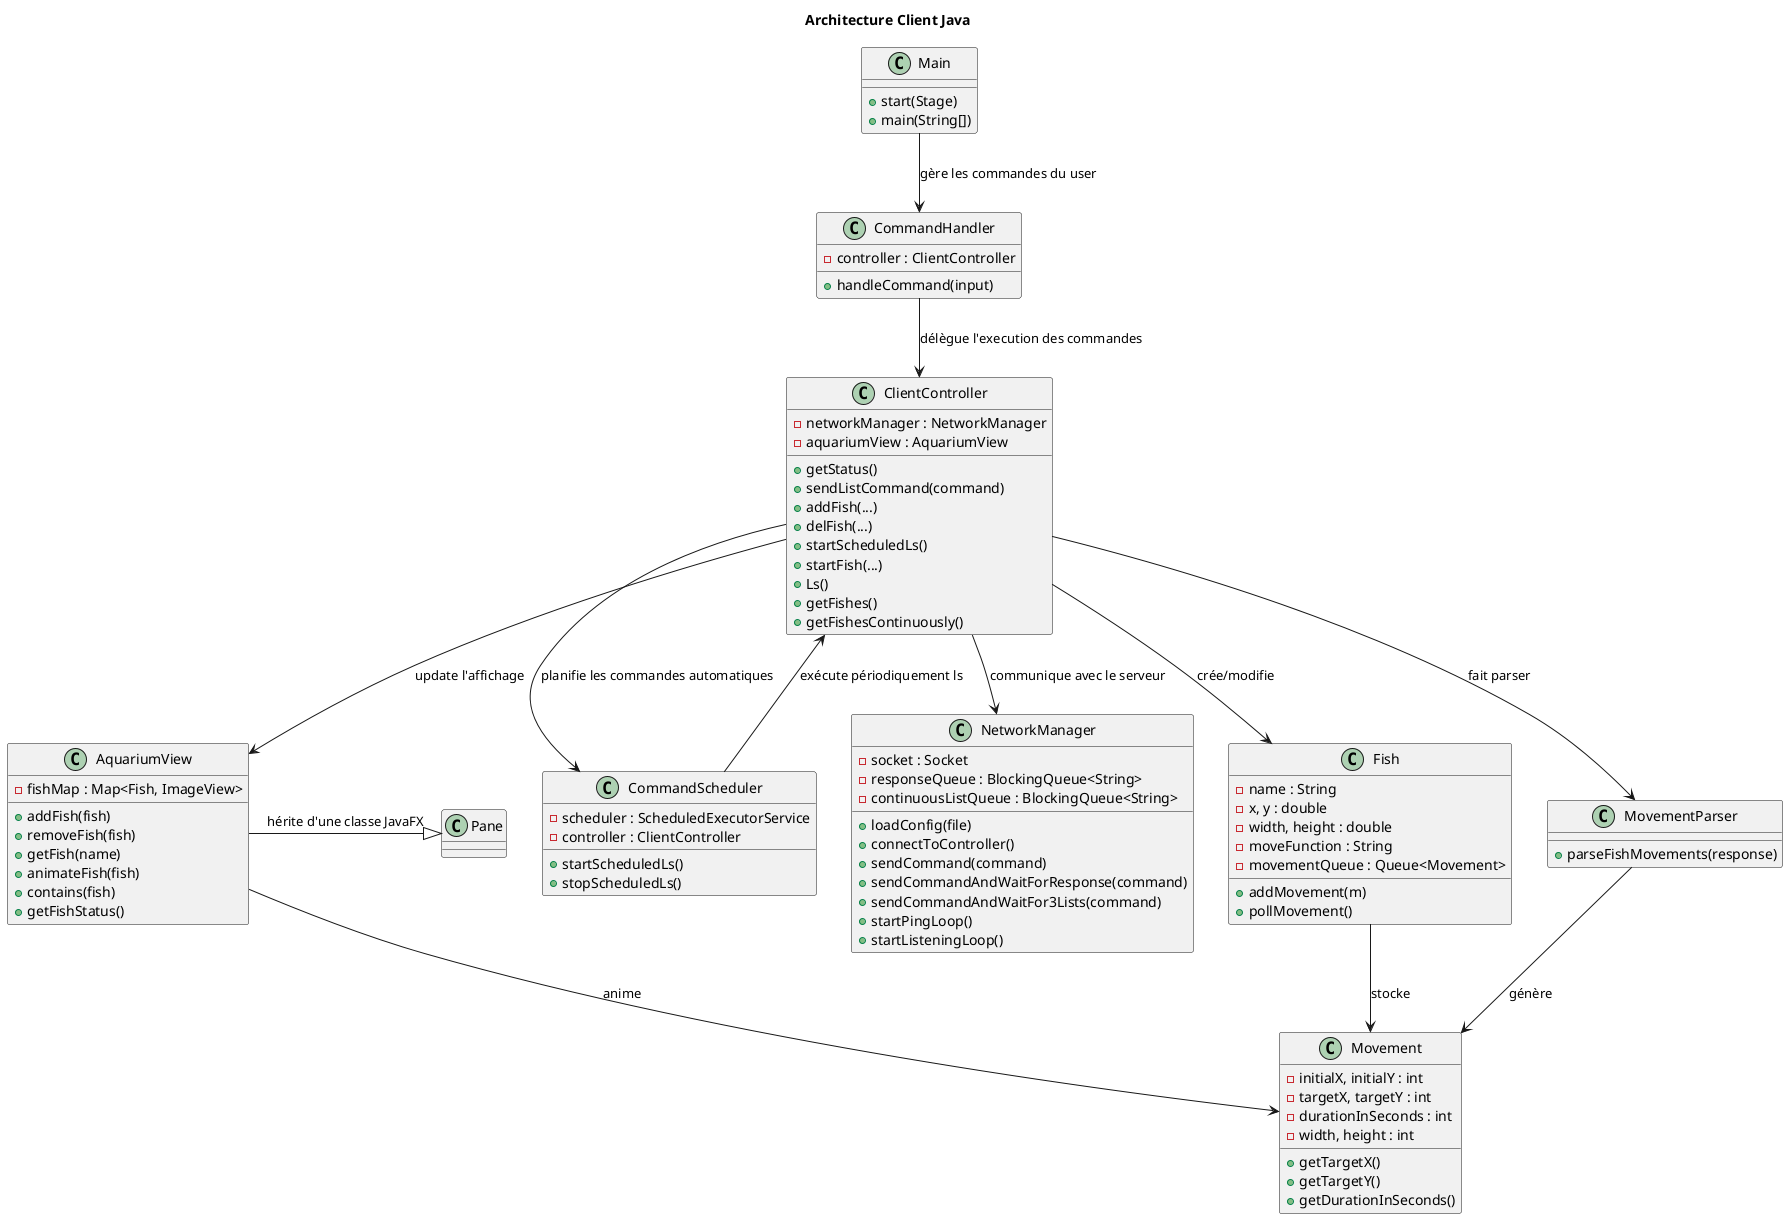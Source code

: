 @startuml client_archi

title Architecture Client Java

' skinparam class {
'     BackgroundColor White
'     ArrowColor Black
'     BorderColor Black
'     FontColor Black
' }

' skinparam classAttribute {
'     FontColor Navy
' }

' skinparam classMethod {
'     FontColor DarkGreen
' }

' skinparam classHeaderBackgroundColor #e6f0ff
' skinparam shadowing false
' skinparam style strictuml

' -------------------------------
' CLASSES
' -------------------------------

class Main {
    +start(Stage)
    +main(String[])
}

class ClientController {
    -networkManager : NetworkManager
    -aquariumView : AquariumView
    +getStatus()
    +sendListCommand(command)
    +addFish(...)
    +delFish(...)
    +startScheduledLs()
    +startFish(...)
    +Ls()
    +getFishes()
    +getFishesContinuously()
}

class CommandHandler {
    -controller : ClientController
    +handleCommand(input)
}

class CommandScheduler {
    -scheduler : ScheduledExecutorService
    -controller : ClientController
    +startScheduledLs()
    +stopScheduledLs()
}

class AquariumView {
    -fishMap : Map<Fish, ImageView>
    +addFish(fish)
    +removeFish(fish)
    +getFish(name)
    +animateFish(fish)
    +contains(fish)
    +getFishStatus()
}

class NetworkManager {
    -socket : Socket
    -responseQueue : BlockingQueue<String>
    -continuousListQueue : BlockingQueue<String>
    +loadConfig(file)
    +connectToController()
    +sendCommand(command)
    +sendCommandAndWaitForResponse(command)
    +sendCommandAndWaitFor3Lists(command)
    +startPingLoop()
    +startListeningLoop()
}

class Fish {
    -name : String
    -x, y : double
    -width, height : double
    -moveFunction : String
    -movementQueue : Queue<Movement>
    +addMovement(m)
    +pollMovement()
}

class Movement {
    -initialX, initialY : int
    -targetX, targetY : int
    -durationInSeconds : int
    -width, height : int
    +getTargetX()
    +getTargetY()
    +getDurationInSeconds()
}

class MovementParser {
    +parseFishMovements(response)
}


' RELATIONS AVEC COMMENTAIRES

Main --> CommandHandler : gère les commandes du user

ClientController --> NetworkManager : communique avec le serveur
ClientController --> AquariumView : update l'affichage
ClientController --> Fish : crée/modifie

ClientController --> CommandScheduler : planifie les commandes automatiques
ClientController --> MovementParser : fait parser 

CommandHandler --> ClientController : délègue l'execution des commandes

CommandScheduler --> ClientController : exécute périodiquement ls


AquariumView --> Movement : anime 



Fish --> Movement : stocke


MovementParser --> Movement : génère 


AquariumView -|> Pane : hérite d'une classe JavaFX

@enduml
